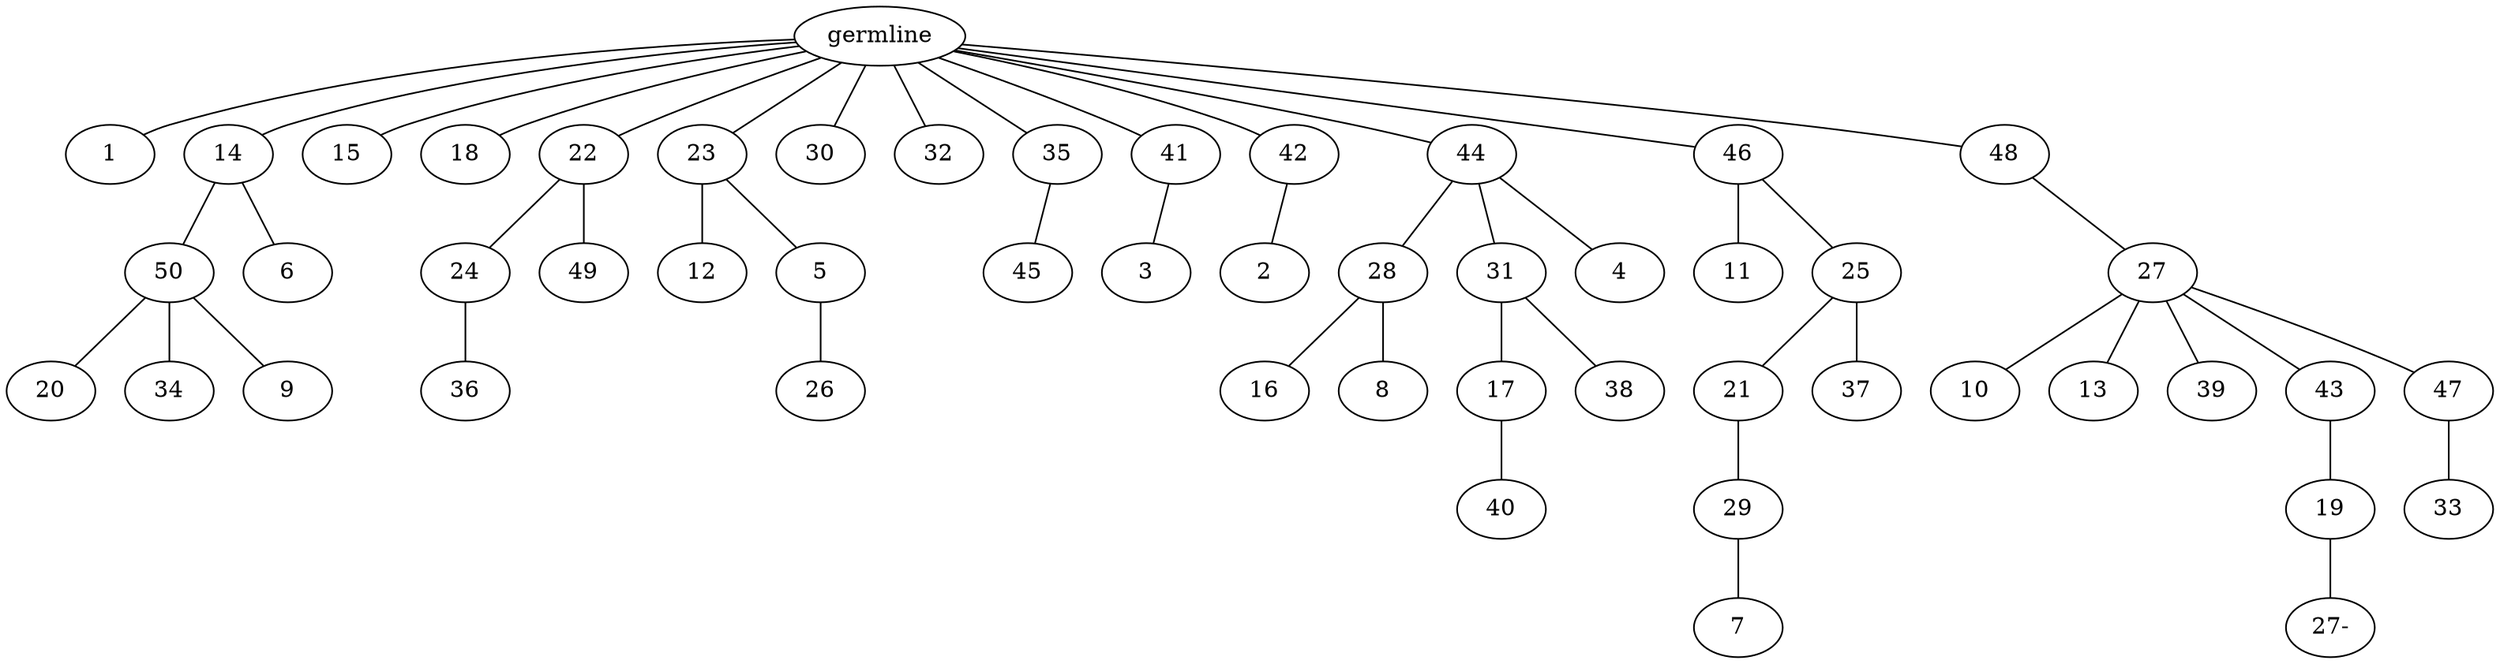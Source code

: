 graph tree {
    "139767109243520" [label="germline"];
    "139767109369968" [label="1"];
    "139767109372608" [label="14"];
    "139767109373568" [label="50"];
    "139767109372512" [label="20"];
    "139767109373280" [label="34"];
    "139767109372800" [label="9"];
    "139767109373712" [label="6"];
    "139767109371408" [label="15"];
    "139767109373664" [label="18"];
    "139767109373760" [label="22"];
    "139767109373808" [label="24"];
    "139767109407264" [label="36"];
    "139767109372416" [label="49"];
    "139767109373328" [label="23"];
    "139767109407312" [label="12"];
    "139767109407408" [label="5"];
    "139767109406928" [label="26"];
    "139767109373856" [label="30"];
    "139767109371120" [label="32"];
    "139767109372080" [label="35"];
    "139767109407360" [label="45"];
    "139767109408176" [label="41"];
    "139767109407744" [label="3"];
    "139767109408560" [label="42"];
    "139767109408368" [label="2"];
    "139767109408752" [label="44"];
    "139767109408128" [label="28"];
    "139767109407648" [label="16"];
    "139767109408272" [label="8"];
    "139767109407792" [label="31"];
    "139767109408704" [label="17"];
    "139767109408032" [label="40"];
    "139767109408512" [label="38"];
    "139767109408416" [label="4"];
    "139767109408944" [label="46"];
    "139767109409424" [label="11"];
    "139767109410000" [label="25"];
    "139767109409472" [label="21"];
    "139767109409136" [label="29"];
    "139767109410144" [label="7"];
    "139767109409088" [label="37"];
    "139767109409856" [label="48"];
    "139767109409712" [label="27"];
    "139767109409952" [label="10"];
    "139767109409280" [label="13"];
    "139767109409808" [label="39"];
    "139767109410432" [label="43"];
    "139767109410336" [label="19"];
    "139767109410720" [label="27-"];
    "139767109410672" [label="47"];
    "139767109346448" [label="33"];
    "139767109243520" -- "139767109369968";
    "139767109243520" -- "139767109372608";
    "139767109243520" -- "139767109371408";
    "139767109243520" -- "139767109373664";
    "139767109243520" -- "139767109373760";
    "139767109243520" -- "139767109373328";
    "139767109243520" -- "139767109373856";
    "139767109243520" -- "139767109371120";
    "139767109243520" -- "139767109372080";
    "139767109243520" -- "139767109408176";
    "139767109243520" -- "139767109408560";
    "139767109243520" -- "139767109408752";
    "139767109243520" -- "139767109408944";
    "139767109243520" -- "139767109409856";
    "139767109372608" -- "139767109373568";
    "139767109372608" -- "139767109373712";
    "139767109373568" -- "139767109372512";
    "139767109373568" -- "139767109373280";
    "139767109373568" -- "139767109372800";
    "139767109373760" -- "139767109373808";
    "139767109373760" -- "139767109372416";
    "139767109373808" -- "139767109407264";
    "139767109373328" -- "139767109407312";
    "139767109373328" -- "139767109407408";
    "139767109407408" -- "139767109406928";
    "139767109372080" -- "139767109407360";
    "139767109408176" -- "139767109407744";
    "139767109408560" -- "139767109408368";
    "139767109408752" -- "139767109408128";
    "139767109408752" -- "139767109407792";
    "139767109408752" -- "139767109408416";
    "139767109408128" -- "139767109407648";
    "139767109408128" -- "139767109408272";
    "139767109407792" -- "139767109408704";
    "139767109407792" -- "139767109408512";
    "139767109408704" -- "139767109408032";
    "139767109408944" -- "139767109409424";
    "139767109408944" -- "139767109410000";
    "139767109410000" -- "139767109409472";
    "139767109410000" -- "139767109409088";
    "139767109409472" -- "139767109409136";
    "139767109409136" -- "139767109410144";
    "139767109409856" -- "139767109409712";
    "139767109409712" -- "139767109409952";
    "139767109409712" -- "139767109409280";
    "139767109409712" -- "139767109409808";
    "139767109409712" -- "139767109410432";
    "139767109409712" -- "139767109410672";
    "139767109410432" -- "139767109410336";
    "139767109410336" -- "139767109410720";
    "139767109410672" -- "139767109346448";
}
